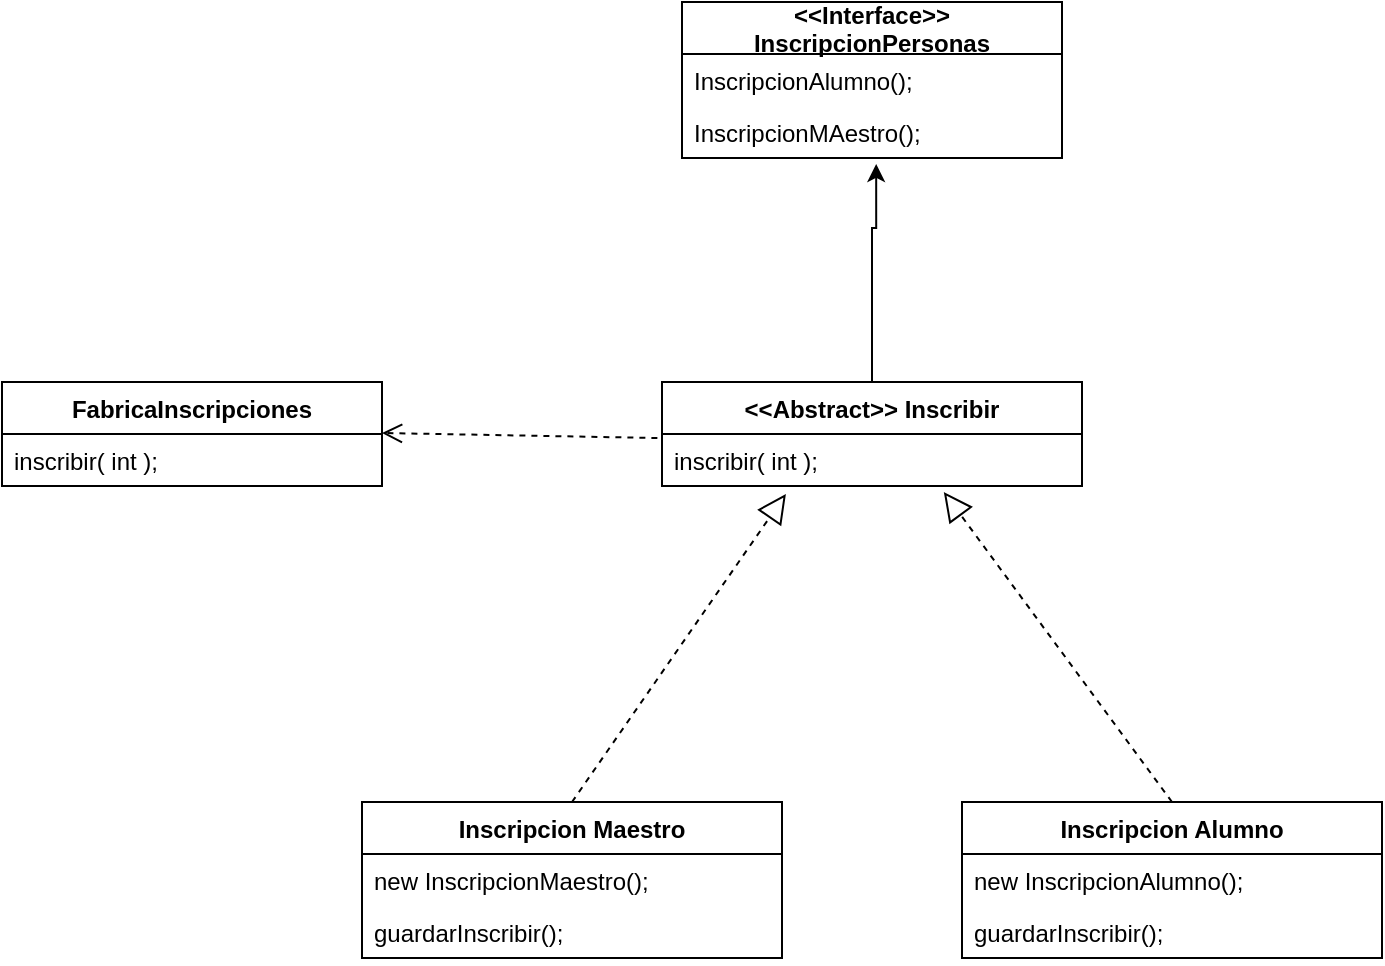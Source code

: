 <mxfile version="13.1.8" type="device"><diagram name="Page-1" id="5f0bae14-7c28-e335-631c-24af17079c00"><mxGraphModel dx="840" dy="830" grid="1" gridSize="10" guides="1" tooltips="1" connect="1" arrows="1" fold="1" page="1" pageScale="1" pageWidth="1100" pageHeight="850" background="#ffffff" math="0" shadow="0"><root><mxCell id="0"/><mxCell id="1" parent="0"/><mxCell id="L_oWdJedc4UgsZU0wqAi-3" style="edgeStyle=orthogonalEdgeStyle;rounded=0;orthogonalLoop=1;jettySize=auto;html=1;entryX=0.511;entryY=1.115;entryDx=0;entryDy=0;entryPerimeter=0;" edge="1" parent="1" source="rfkxRAo5XTSeMAtBuygl-24" target="rfkxRAo5XTSeMAtBuygl-130"><mxGeometry relative="1" as="geometry"><Array as="points"><mxPoint x="485" y="203"/><mxPoint x="487" y="203"/></Array></mxGeometry></mxCell><mxCell id="rfkxRAo5XTSeMAtBuygl-24" value="&lt;&lt;Abstract&gt;&gt; Inscribir" style="swimlane;fontStyle=1;childLayout=stackLayout;horizontal=1;startSize=26;fillColor=none;horizontalStack=0;resizeParent=1;resizeParentMax=0;resizeLast=0;collapsible=1;marginBottom=0;" parent="1" vertex="1"><mxGeometry x="380" y="280" width="210" height="52" as="geometry"/></mxCell><mxCell id="rfkxRAo5XTSeMAtBuygl-122" value="inscribir( int );&#xA;&#xA; " style="text;strokeColor=none;fillColor=none;align=left;verticalAlign=top;spacingLeft=4;spacingRight=4;overflow=hidden;rotatable=0;points=[[0,0.5],[1,0.5]];portConstraint=eastwest;" parent="rfkxRAo5XTSeMAtBuygl-24" vertex="1"><mxGeometry y="26" width="210" height="26" as="geometry"/></mxCell><mxCell id="rfkxRAo5XTSeMAtBuygl-111" value="FabricaInscripciones" style="swimlane;fontStyle=1;childLayout=stackLayout;horizontal=1;startSize=26;fillColor=none;horizontalStack=0;resizeParent=1;resizeParentMax=0;resizeLast=0;collapsible=1;marginBottom=0;" parent="1" vertex="1"><mxGeometry x="50" y="280" width="190" height="52" as="geometry"/></mxCell><mxCell id="rfkxRAo5XTSeMAtBuygl-112" value="inscribir( int );" style="text;strokeColor=none;fillColor=none;align=left;verticalAlign=top;spacingLeft=4;spacingRight=4;overflow=hidden;rotatable=0;points=[[0,0.5],[1,0.5]];portConstraint=eastwest;" parent="rfkxRAo5XTSeMAtBuygl-111" vertex="1"><mxGeometry y="26" width="190" height="26" as="geometry"/></mxCell><mxCell id="rfkxRAo5XTSeMAtBuygl-128" value="&lt;div&gt;&lt;br&gt;&lt;/div&gt;&lt;div&gt;&lt;br&gt;&lt;/div&gt;" style="html=1;verticalAlign=bottom;endArrow=open;dashed=1;endSize=8;exitX=-0.011;exitY=0.077;exitDx=0;exitDy=0;exitPerimeter=0;" parent="1" source="rfkxRAo5XTSeMAtBuygl-122" edge="1"><mxGeometry relative="1" as="geometry"><mxPoint x="320" y="305.5" as="sourcePoint"/><mxPoint x="240" y="305.5" as="targetPoint"/></mxGeometry></mxCell><mxCell id="rfkxRAo5XTSeMAtBuygl-20" value="Inscripcion Maestro" style="swimlane;fontStyle=1;childLayout=stackLayout;horizontal=1;startSize=26;fillColor=none;horizontalStack=0;resizeParent=1;resizeParentMax=0;resizeLast=0;collapsible=1;marginBottom=0;" parent="1" vertex="1"><mxGeometry x="230" y="490" width="210" height="78" as="geometry"><mxRectangle x="130" y="360" width="190" height="26" as="alternateBounds"/></mxGeometry></mxCell><mxCell id="rfkxRAo5XTSeMAtBuygl-23" value="new InscripcionMaestro(); " style="text;strokeColor=none;fillColor=none;align=left;verticalAlign=top;spacingLeft=4;spacingRight=4;overflow=hidden;rotatable=0;points=[[0,0.5],[1,0.5]];portConstraint=eastwest;" parent="rfkxRAo5XTSeMAtBuygl-20" vertex="1"><mxGeometry y="26" width="210" height="26" as="geometry"/></mxCell><mxCell id="rfkxRAo5XTSeMAtBuygl-125" value="guardarInscribir();" style="text;strokeColor=none;fillColor=none;align=left;verticalAlign=top;spacingLeft=4;spacingRight=4;overflow=hidden;rotatable=0;points=[[0,0.5],[1,0.5]];portConstraint=eastwest;" parent="rfkxRAo5XTSeMAtBuygl-20" vertex="1"><mxGeometry y="52" width="210" height="26" as="geometry"/></mxCell><mxCell id="rfkxRAo5XTSeMAtBuygl-89" value="Inscripcion Alumno" style="swimlane;fontStyle=1;childLayout=stackLayout;horizontal=1;startSize=26;fillColor=none;horizontalStack=0;resizeParent=1;resizeParentMax=0;resizeLast=0;collapsible=1;marginBottom=0;" parent="1" vertex="1"><mxGeometry x="530" y="490" width="210" height="78" as="geometry"><mxRectangle x="130" y="360" width="190" height="26" as="alternateBounds"/></mxGeometry></mxCell><mxCell id="rfkxRAo5XTSeMAtBuygl-93" value="new InscripcionAlumno();" style="text;strokeColor=none;fillColor=none;align=left;verticalAlign=top;spacingLeft=4;spacingRight=4;overflow=hidden;rotatable=0;points=[[0,0.5],[1,0.5]];portConstraint=eastwest;" parent="rfkxRAo5XTSeMAtBuygl-89" vertex="1"><mxGeometry y="26" width="210" height="26" as="geometry"/></mxCell><mxCell id="rfkxRAo5XTSeMAtBuygl-126" value="guardarInscribir(); " style="text;strokeColor=none;fillColor=none;align=left;verticalAlign=top;spacingLeft=4;spacingRight=4;overflow=hidden;rotatable=0;points=[[0,0.5],[1,0.5]];portConstraint=eastwest;" parent="rfkxRAo5XTSeMAtBuygl-89" vertex="1"><mxGeometry y="52" width="210" height="26" as="geometry"/></mxCell><mxCell id="L_oWdJedc4UgsZU0wqAi-1" value="" style="endArrow=block;dashed=1;endFill=0;endSize=12;html=1;exitX=0.5;exitY=0;exitDx=0;exitDy=0;entryX=0.295;entryY=1.154;entryDx=0;entryDy=0;entryPerimeter=0;" edge="1" parent="1" source="rfkxRAo5XTSeMAtBuygl-20" target="rfkxRAo5XTSeMAtBuygl-122"><mxGeometry width="160" relative="1" as="geometry"><mxPoint x="350" y="420" as="sourcePoint"/><mxPoint x="430" y="340" as="targetPoint"/></mxGeometry></mxCell><mxCell id="L_oWdJedc4UgsZU0wqAi-2" value="" style="endArrow=block;dashed=1;endFill=0;endSize=12;html=1;exitX=0.5;exitY=0;exitDx=0;exitDy=0;entryX=0.671;entryY=1.115;entryDx=0;entryDy=0;entryPerimeter=0;" edge="1" parent="1" source="rfkxRAo5XTSeMAtBuygl-89" target="rfkxRAo5XTSeMAtBuygl-122"><mxGeometry width="160" relative="1" as="geometry"><mxPoint x="423.05" y="484" as="sourcePoint"/><mxPoint x="530" y="330.004" as="targetPoint"/></mxGeometry></mxCell><mxCell id="rfkxRAo5XTSeMAtBuygl-113" value="&lt;&lt;Interface&gt;&gt; &#xA; InscripcionPersonas" style="swimlane;fontStyle=1;childLayout=stackLayout;horizontal=1;startSize=26;fillColor=none;horizontalStack=0;resizeParent=1;resizeParentMax=0;resizeLast=0;collapsible=1;marginBottom=0;" parent="1" vertex="1"><mxGeometry x="390" y="90" width="190" height="78" as="geometry"/></mxCell><mxCell id="rfkxRAo5XTSeMAtBuygl-114" value="InscripcionAlumno();" style="text;strokeColor=none;fillColor=none;align=left;verticalAlign=top;spacingLeft=4;spacingRight=4;overflow=hidden;rotatable=0;points=[[0,0.5],[1,0.5]];portConstraint=eastwest;" parent="rfkxRAo5XTSeMAtBuygl-113" vertex="1"><mxGeometry y="26" width="190" height="26" as="geometry"/></mxCell><mxCell id="rfkxRAo5XTSeMAtBuygl-130" value="InscripcionMAestro();" style="text;strokeColor=none;fillColor=none;align=left;verticalAlign=top;spacingLeft=4;spacingRight=4;overflow=hidden;rotatable=0;points=[[0,0.5],[1,0.5]];portConstraint=eastwest;" parent="rfkxRAo5XTSeMAtBuygl-113" vertex="1"><mxGeometry y="52" width="190" height="26" as="geometry"/></mxCell></root></mxGraphModel></diagram></mxfile>